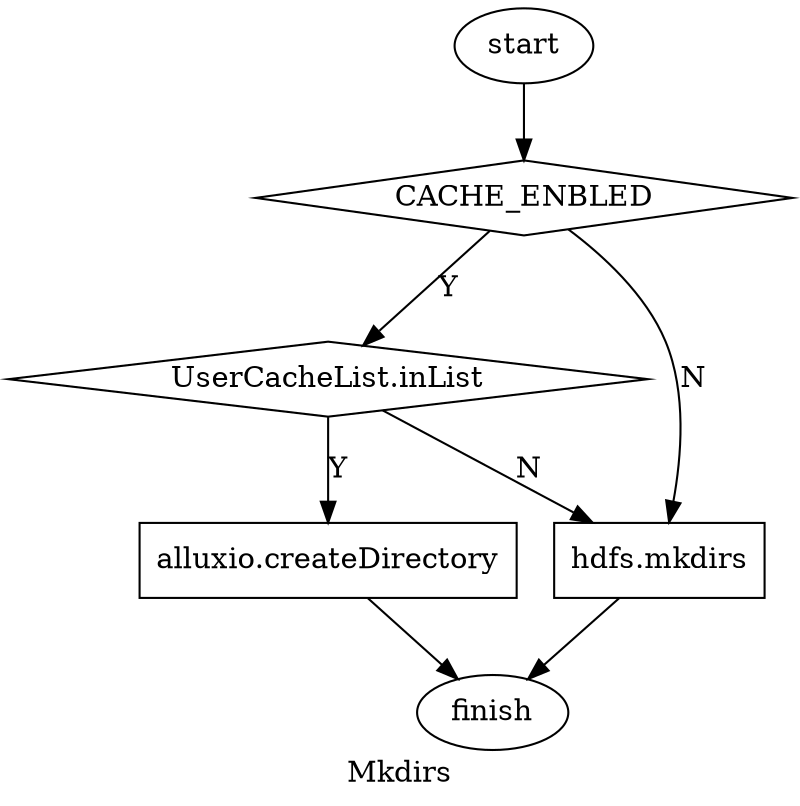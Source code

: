 digraph mkdirs{
	label = "Mkdirs"
	CACHE_ENBLED[shape=diamond];
	start[shape=ellipse];
	inList[shape = diamond, label = "UserCacheList.inList"];
	finish[shape=ellipse];
	aMkdirs[shape = box, label = "alluxio.createDirectory"];
	hMkdirs[shape = box, label= "hdfs.mkdirs"];

	start -> CACHE_ENBLED;
	CACHE_ENBLED -> hMkdirs[label = "N"];
	CACHE_ENBLED -> inList[label = "Y"];
	inList -> hMkdirs [label = "N"];
	inList -> aMkdirs[label = "Y"];
	aMkdirs -> finish;
	hMkdirs -> finish;

}